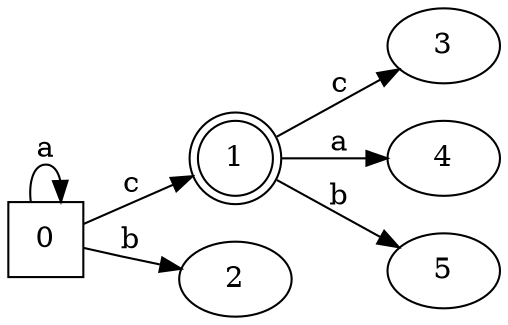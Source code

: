 digraph G {
	rankdir=LR;
	0->1[ label=c ];
	0->0[ label=a ];
	0->2[ label=b ];
	1->3[ label=c ];
	1->4[ label=a ];
	1->5[ label=b ];
	0 [ shape=square ];
	1 [ shape=doublecircle ];
	2;
	3;
	4;
	5;

}

